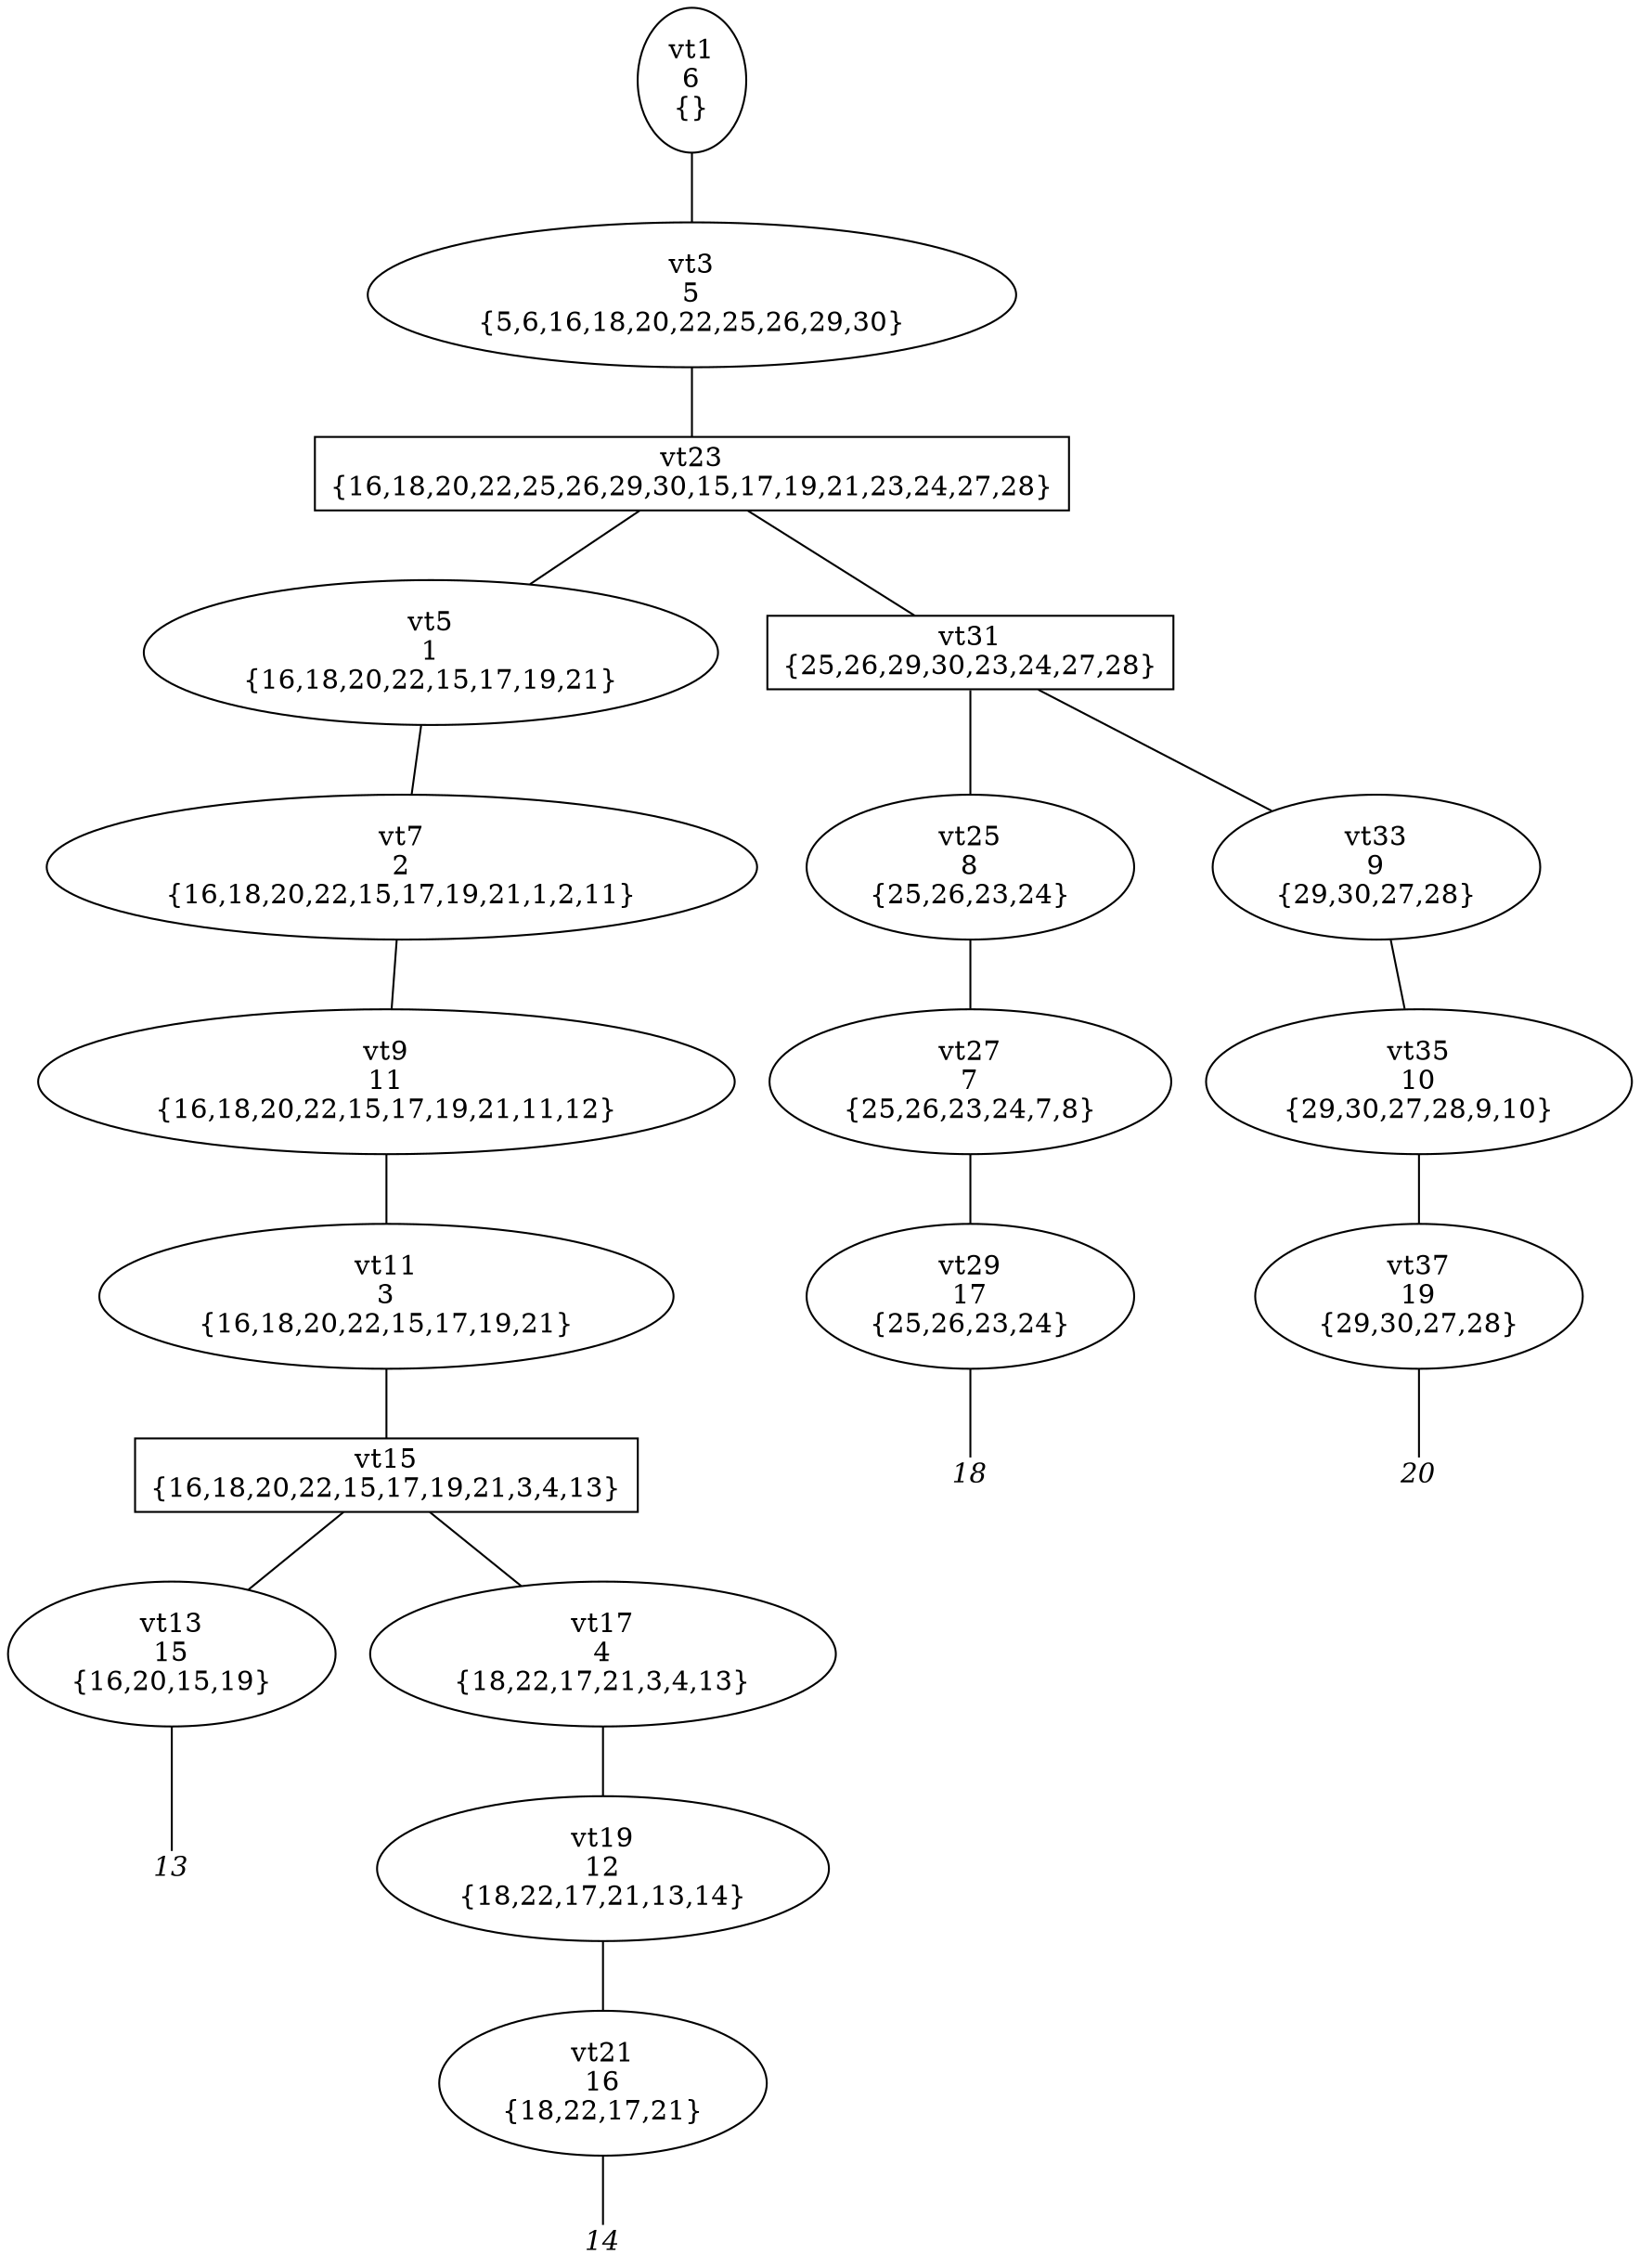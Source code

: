 
digraph vtree {

overlap=false

n1 [label="vt1
6
{}",shape="ellipse"]; 
n3 [label="vt3
5
{5,6,16,18,20,22,25,26,29,30}",shape="ellipse"]; 
n23 [label="vt23
{16,18,20,22,25,26,29,30,15,17,19,21,23,24,27,28}",shape="box"]; 
n5 [label="vt5
1
{16,18,20,22,15,17,19,21}",shape="ellipse"]; 
n7 [label="vt7
2
{16,18,20,22,15,17,19,21,1,2,11}",shape="ellipse"]; 
n9 [label="vt9
11
{16,18,20,22,15,17,19,21,11,12}",shape="ellipse"]; 
n11 [label="vt11
3
{16,18,20,22,15,17,19,21}",shape="ellipse"]; 
n15 [label="vt15
{16,18,20,22,15,17,19,21,3,4,13}",shape="box"]; 
n13 [label="vt13
15
{16,20,15,19}",shape="ellipse"]; 
n14 [label="13",fontname="Times-Italic",fontsize=14,shape=plaintext,fixedsize=true,width=.25,height=.25]; 
n17 [label="vt17
4
{18,22,17,21,3,4,13}",shape="ellipse"]; 
n19 [label="vt19
12
{18,22,17,21,13,14}",shape="ellipse"]; 
n21 [label="vt21
16
{18,22,17,21}",shape="ellipse"]; 
n22 [label="14",fontname="Times-Italic",fontsize=14,shape=plaintext,fixedsize=true,width=.25,height=.25]; 
n31 [label="vt31
{25,26,29,30,23,24,27,28}",shape="box"]; 
n25 [label="vt25
8
{25,26,23,24}",shape="ellipse"]; 
n27 [label="vt27
7
{25,26,23,24,7,8}",shape="ellipse"]; 
n29 [label="vt29
17
{25,26,23,24}",shape="ellipse"]; 
n30 [label="18",fontname="Times-Italic",fontsize=14,shape=plaintext,fixedsize=true,width=.25,height=.25]; 
n33 [label="vt33
9
{29,30,27,28}",shape="ellipse"]; 
n35 [label="vt35
10
{29,30,27,28,9,10}",shape="ellipse"]; 
n37 [label="vt37
19
{29,30,27,28}",shape="ellipse"]; 
n38 [label="20",fontname="Times-Italic",fontsize=14,shape=plaintext,fixedsize=true,width=.25,height=.25]; 
n1->n3 [arrowhead=none];
n3->n23 [arrowhead=none];
n23->n5 [arrowhead=none];
n5->n7 [arrowhead=none];
n7->n9 [arrowhead=none];
n9->n11 [arrowhead=none];
n11->n15 [arrowhead=none];
n15->n13 [arrowhead=none];
n13->n14 [arrowhead=none];
n15->n17 [arrowhead=none];
n17->n19 [arrowhead=none];
n19->n21 [arrowhead=none];
n21->n22 [arrowhead=none];
n23->n31 [arrowhead=none];
n31->n25 [arrowhead=none];
n25->n27 [arrowhead=none];
n27->n29 [arrowhead=none];
n29->n30 [arrowhead=none];
n31->n33 [arrowhead=none];
n33->n35 [arrowhead=none];
n35->n37 [arrowhead=none];
n37->n38 [arrowhead=none];


}